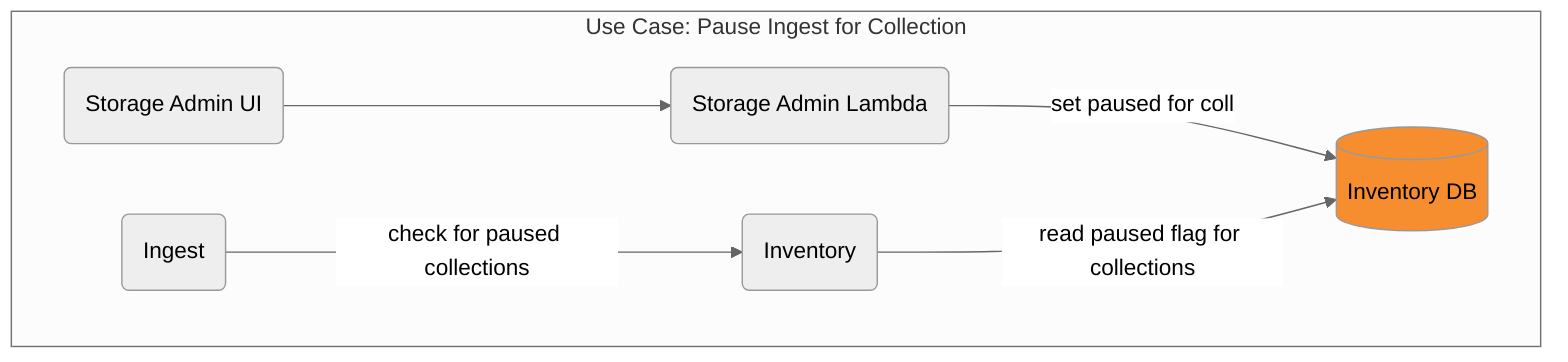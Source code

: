 %%{init: {'theme': 'neutral', 'securityLevel': 'loose'}}%%
graph TD
  SAUI("Storage Admin UI")
  SA("Storage Admin Lambda")
  RDS[(Inventory DB)]
  INV(Inventory)
  ING(Ingest)

  subgraph "Use Case: Pause Ingest for Collection"
    SAUI-->SA
    SA-->|"set paused for coll"|RDS
    INV-->|"read paused flag for collections"|RDS
    ING-->|"check for paused collections"|INV
  end

  style RDS fill:#F68D2F